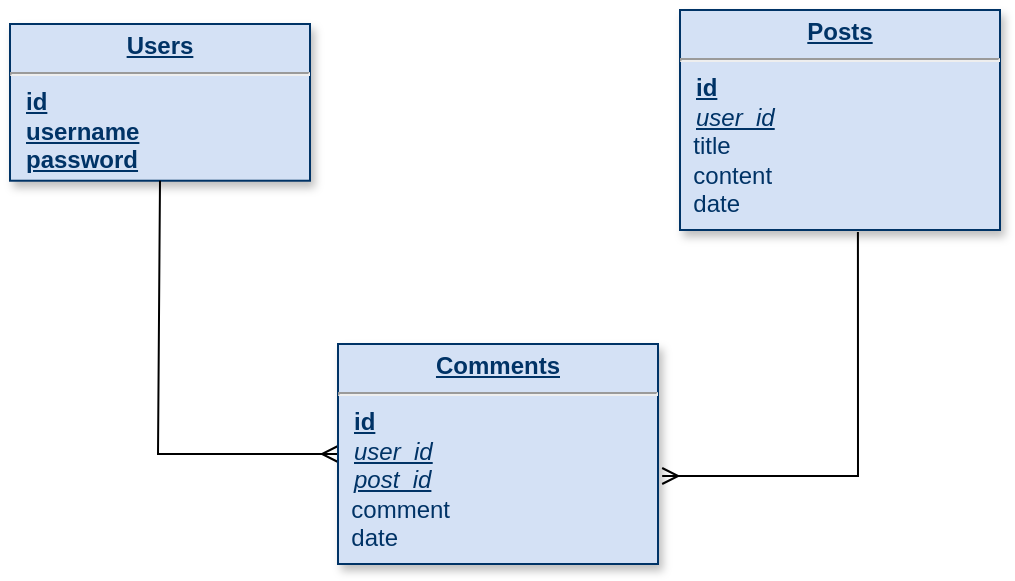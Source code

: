 <mxfile version="18.1.1" type="device"><diagram name="Page-1" id="efa7a0a1-bf9b-a30e-e6df-94a7791c09e9"><mxGraphModel dx="1422" dy="737" grid="1" gridSize="10" guides="1" tooltips="1" connect="1" arrows="1" fold="1" page="1" pageScale="1" pageWidth="826" pageHeight="1169" background="none" math="0" shadow="0"><root><mxCell id="0"/><mxCell id="1" parent="0"/><mxCell id="24" value="&lt;p style=&quot;margin: 0px ; margin-top: 4px ; text-align: center ; text-decoration: underline&quot;&gt;&lt;strong&gt;Posts&lt;/strong&gt;&lt;/p&gt;&lt;hr&gt;&lt;p style=&quot;margin: 0px ; margin-left: 8px&quot;&gt;&lt;u&gt;&lt;b&gt;id&lt;/b&gt;&lt;/u&gt;&lt;br&gt;&lt;/p&gt;&lt;p style=&quot;margin: 0px ; margin-left: 8px&quot;&gt;&lt;span style=&quot;background-color: initial;&quot;&gt;&lt;i&gt;&lt;u&gt;user_id&lt;/u&gt;&lt;/i&gt;&lt;/span&gt;&lt;/p&gt;&amp;nbsp; title&lt;br&gt;&amp;nbsp; content&lt;br&gt;&amp;nbsp; date&lt;br&gt;&amp;nbsp;" style="verticalAlign=top;align=left;overflow=fill;fontSize=12;fontFamily=Helvetica;html=1;strokeColor=#003366;shadow=1;fillColor=#D4E1F5;fontColor=#003366" parent="1" vertex="1"><mxGeometry x="451" y="83" width="160" height="110" as="geometry"/></mxCell><mxCell id="25" value="&lt;p style=&quot;margin: 0px ; margin-top: 4px ; text-align: center ; text-decoration: underline&quot;&gt;&lt;strong&gt;Users&lt;/strong&gt;&lt;/p&gt;&lt;hr&gt;&lt;p style=&quot;margin: 0px ; margin-left: 8px&quot;&gt;&lt;u&gt;&lt;b&gt;id&lt;/b&gt;&lt;/u&gt;&lt;/p&gt;&lt;p style=&quot;margin: 0px ; margin-left: 8px&quot;&gt;&lt;u&gt;&lt;b&gt;username&lt;/b&gt;&lt;/u&gt;&lt;/p&gt;&lt;p style=&quot;margin: 0px ; margin-left: 8px&quot;&gt;&lt;u&gt;&lt;b&gt;password&lt;/b&gt;&lt;/u&gt;&lt;/p&gt;" style="verticalAlign=top;align=left;overflow=fill;fontSize=12;fontFamily=Helvetica;html=1;strokeColor=#003366;shadow=1;fillColor=#D4E1F5;fontColor=#003366" parent="1" vertex="1"><mxGeometry x="116" y="90" width="150" height="78.36" as="geometry"/></mxCell><mxCell id="BHJlaApyJYq_sp-OM-qR-116" value="" style="endArrow=ERmany;html=1;rounded=0;exitX=0.5;exitY=1;exitDx=0;exitDy=0;endFill=0;entryX=0;entryY=0.5;entryDx=0;entryDy=0;" parent="1" source="25" edge="1" target="_9K9Uhyr5BCR6l3rY5EI-25"><mxGeometry width="50" height="50" relative="1" as="geometry"><mxPoint x="180" y="160" as="sourcePoint"/><mxPoint x="210" y="330" as="targetPoint"/><Array as="points"><mxPoint x="190" y="305"/></Array></mxGeometry></mxCell><mxCell id="_9K9Uhyr5BCR6l3rY5EI-25" value="&lt;p style=&quot;margin: 0px ; margin-top: 4px ; text-align: center ; text-decoration: underline&quot;&gt;&lt;strong&gt;Comments&lt;/strong&gt;&lt;/p&gt;&lt;hr&gt;&lt;p style=&quot;margin: 0px ; margin-left: 8px&quot;&gt;&lt;u&gt;&lt;b&gt;id&lt;/b&gt;&lt;/u&gt;&lt;br&gt;&lt;/p&gt;&lt;p style=&quot;margin: 0px ; margin-left: 8px&quot;&gt;&lt;span style=&quot;background-color: initial;&quot;&gt;&lt;i&gt;&lt;u&gt;user_id&lt;/u&gt;&lt;/i&gt;&lt;/span&gt;&lt;/p&gt;&lt;p style=&quot;margin: 0px ; margin-left: 8px&quot;&gt;&lt;span style=&quot;background-color: initial;&quot;&gt;&lt;i&gt;&lt;u&gt;post_id&lt;/u&gt;&lt;/i&gt;&lt;/span&gt;&lt;/p&gt;&amp;nbsp; comment&lt;br&gt;&amp;nbsp; date&lt;br&gt;&amp;nbsp;" style="verticalAlign=top;align=left;overflow=fill;fontSize=12;fontFamily=Helvetica;html=1;strokeColor=#003366;shadow=1;fillColor=#D4E1F5;fontColor=#003366" vertex="1" parent="1"><mxGeometry x="280" y="250" width="160" height="110" as="geometry"/></mxCell><mxCell id="_9K9Uhyr5BCR6l3rY5EI-26" value="" style="endArrow=ERmany;html=1;rounded=0;exitX=0.556;exitY=1.009;exitDx=0;exitDy=0;endFill=0;entryX=1.013;entryY=0.6;entryDx=0;entryDy=0;exitPerimeter=0;entryPerimeter=0;" edge="1" parent="1" source="24" target="_9K9Uhyr5BCR6l3rY5EI-25"><mxGeometry width="50" height="50" relative="1" as="geometry"><mxPoint x="511" y="200" as="sourcePoint"/><mxPoint x="600" y="336.64" as="targetPoint"/><Array as="points"><mxPoint x="540" y="316"/></Array></mxGeometry></mxCell></root></mxGraphModel></diagram></mxfile>